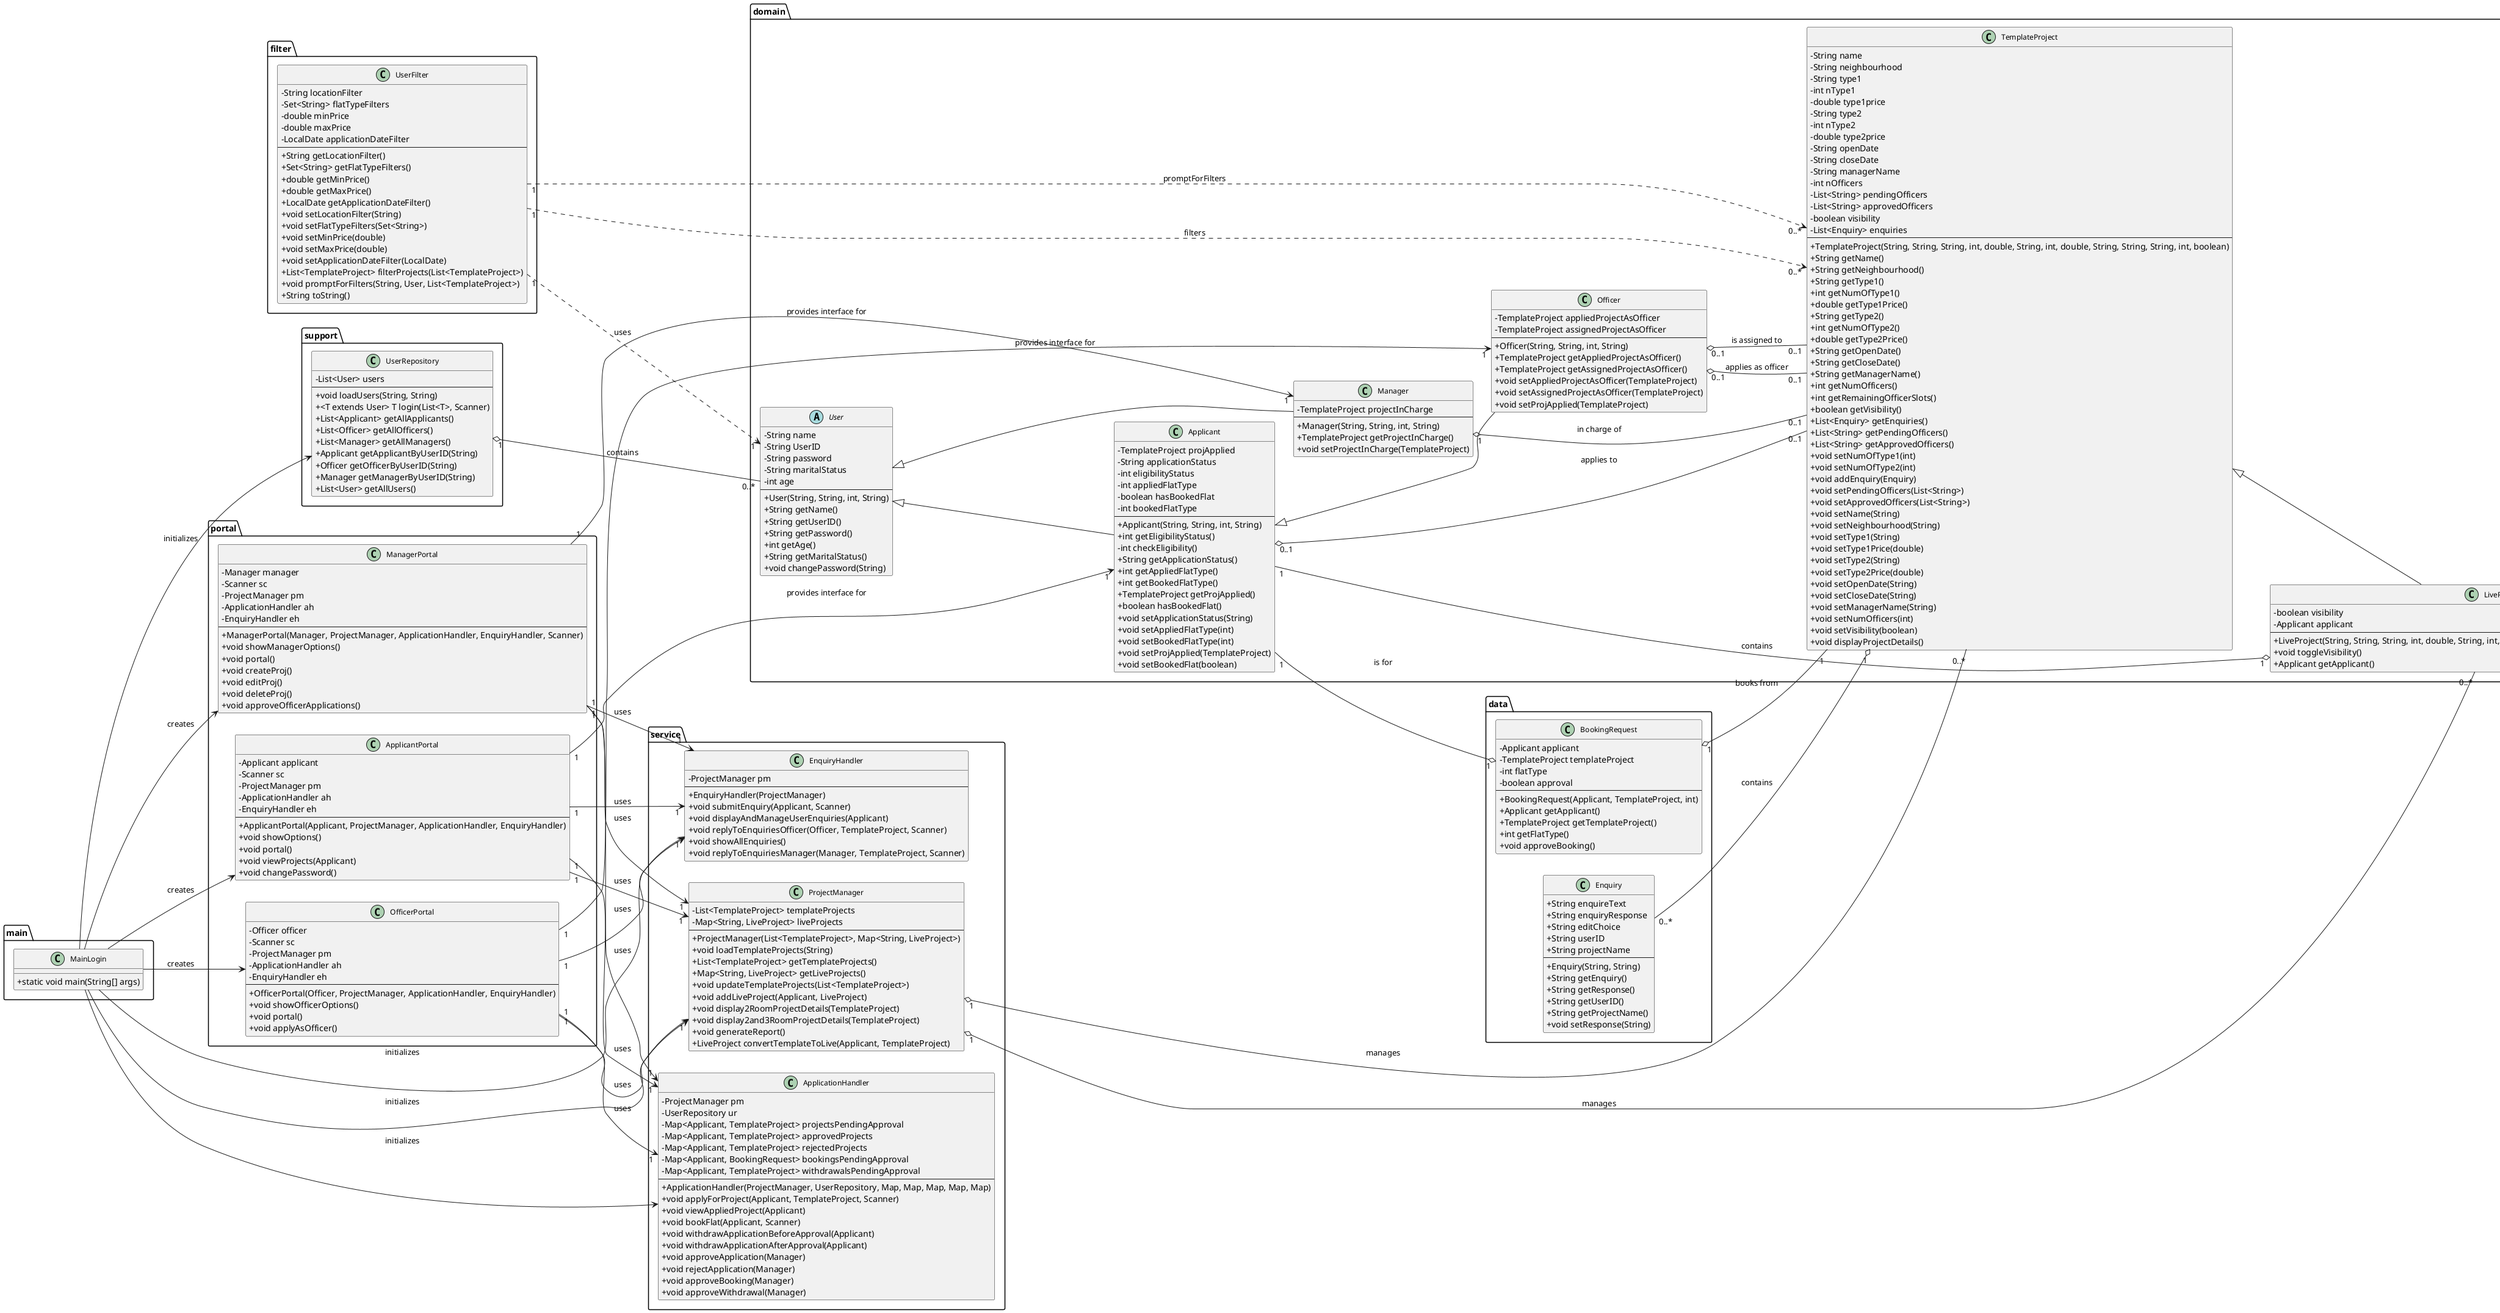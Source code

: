 @startuml
left to right direction
skinparam classAttributeIconSize 0
skinparam classFontSize 12
skinparam packageTitleFontSize 16

' === FILTER PACKAGE ===
package "filter" {
    class UserFilter {
        - String locationFilter
        - Set<String> flatTypeFilters
        - double minPrice
        - double maxPrice
        - LocalDate applicationDateFilter
        --
        + String getLocationFilter()
        + Set<String> getFlatTypeFilters()
        + double getMinPrice()
        + double getMaxPrice()
        + LocalDate getApplicationDateFilter()
        + void setLocationFilter(String)
        + void setFlatTypeFilters(Set<String>)
        + void setMinPrice(double)
        + void setMaxPrice(double)
        + void setApplicationDateFilter(LocalDate)
        + List<TemplateProject> filterProjects(List<TemplateProject>)
        + void promptForFilters(String, User, List<TemplateProject>)
        + String toString()
    }
}

' === SUPPORT PACKAGE ===
package "support" {
    class UserRepository {
        - List<User> users
        --
        + void loadUsers(String, String)
        + <T extends User> T login(List<T>, Scanner)
        + List<Applicant> getAllApplicants()
        + List<Officer> getAllOfficers()
        + List<Manager> getAllManagers()
        + Applicant getApplicantByUserID(String)
        + Officer getOfficerByUserID(String)
        + Manager getManagerByUserID(String)
        + List<User> getAllUsers()
    }
}

' === DATA PACKAGE ===
package "data" {
    class Enquiry {
        + String enquireText
        + String enquiryResponse
        + String editChoice
        + String userID
        + String projectName
        --
        + Enquiry(String, String)
        + String getEnquiry()
        + String getResponse()
        + String getUserID()
        + String getProjectName()
        + void setResponse(String)
    }
    class BookingRequest {
        - Applicant applicant
        - TemplateProject templateProject
        - int flatType
        - boolean approval
        --
        + BookingRequest(Applicant, TemplateProject, int)
        + Applicant getApplicant()
        + TemplateProject getTemplateProject()
        + int getFlatType()
        + void approveBooking()
    }
}

' === DOMAIN PACKAGE ===
package "domain" {
    abstract class User {
        - String name
        - String UserID
        - String password
        - String maritalStatus
        - int age
        --
        + User(String, String, int, String)
        + String getName()
        + String getUserID()
        + String getPassword()
        + int getAge()
        + String getMaritalStatus()
        + void changePassword(String)
    }
    class Applicant {
        - TemplateProject projApplied
        - String applicationStatus
        - int eligibilityStatus
        - int appliedFlatType
        - boolean hasBookedFlat
        - int bookedFlatType
        --
        + Applicant(String, String, int, String)
        + int getEligibilityStatus()
        - int checkEligibility()
        + String getApplicationStatus()
        + int getAppliedFlatType()
        + int getBookedFlatType()
        + TemplateProject getProjApplied()
        + boolean hasBookedFlat()
        + void setApplicationStatus(String)
        + void setAppliedFlatType(int)
        + void setBookedFlatType(int)
        + void setProjApplied(TemplateProject)
        + void setBookedFlat(boolean)
    }
    class Officer {
        - TemplateProject appliedProjectAsOfficer
        - TemplateProject assignedProjectAsOfficer
        --
        + Officer(String, String, int, String)
        + TemplateProject getAppliedProjectAsOfficer()
        + TemplateProject getAssignedProjectAsOfficer()
        + void setAppliedProjectAsOfficer(TemplateProject)
        + void setAssignedProjectAsOfficer(TemplateProject)
        + void setProjApplied(TemplateProject)
    }
    class Manager {
        - TemplateProject projectInCharge
        --
        + Manager(String, String, int, String)
        + TemplateProject getProjectInCharge()
        + void setProjectInCharge(TemplateProject)
    }
    class TemplateProject {
        - String name
        - String neighbourhood
        - String type1
        - int nType1
        - double type1price
        - String type2
        - int nType2
        - double type2price
        - String openDate
        - String closeDate
        - String managerName
        - int nOfficers
        - List<String> pendingOfficers
        - List<String> approvedOfficers
        - boolean visibility
        - List<Enquiry> enquiries
        --
        + TemplateProject(String, String, String, int, double, String, int, double, String, String, String, int, boolean)
        + String getName()
        + String getNeighbourhood()
        + String getType1()
        + int getNumOfType1()
        + double getType1Price()
        + String getType2()
        + int getNumOfType2()
        + double getType2Price()
        + String getOpenDate()
        + String getCloseDate()
        + String getManagerName()
        + int getNumOfficers()
        + int getRemainingOfficerSlots()
        + boolean getVisibility()
        + List<Enquiry> getEnquiries()
        + List<String> getPendingOfficers()
        + List<String> getApprovedOfficers()
        + void setNumOfType1(int)
        + void setNumOfType2(int)
        + void addEnquiry(Enquiry)
        + void setPendingOfficers(List<String>)
        + void setApprovedOfficers(List<String>)
        + void setName(String)
        + void setNeighbourhood(String)
        + void setType1(String)
        + void setType1Price(double)
        + void setType2(String)
        + void setType2Price(double)
        + void setOpenDate(String)
        + void setCloseDate(String)
        + void setManagerName(String)
        + void setNumOfficers(int)
        + void setVisibility(boolean)
        + void displayProjectDetails()
    }
    class LiveProject {
        - boolean visibility
        - Applicant applicant
        --
        + LiveProject(String, String, String, int, double, String, int, double, String, String, String, int, boolean, Applicant)
        + void toggleVisibility()
        + Applicant getApplicant()
    }

    User <|-- Applicant
    Applicant <|-- Officer
    User <|-- Manager
    TemplateProject <|-- LiveProject
}

' === PORTAL PACKAGE ===
package "portal" {
    class ApplicantPortal {
        - Applicant applicant
        - Scanner sc
        - ProjectManager pm
        - ApplicationHandler ah
        - EnquiryHandler eh
        --
        + ApplicantPortal(Applicant, ProjectManager, ApplicationHandler, EnquiryHandler)
        + void showOptions()
        + void portal()
        + void viewProjects(Applicant)
        + void changePassword()
    }
    class OfficerPortal {
        - Officer officer
        - Scanner sc
        - ProjectManager pm
        - ApplicationHandler ah
        - EnquiryHandler eh
        --
        + OfficerPortal(Officer, ProjectManager, ApplicationHandler, EnquiryHandler)
        + void showOfficerOptions()
        + void portal()
        + void applyAsOfficer()
    }
    class ManagerPortal {
        - Manager manager
        - Scanner sc
        - ProjectManager pm
        - ApplicationHandler ah
        - EnquiryHandler eh
        --
        + ManagerPortal(Manager, ProjectManager, ApplicationHandler, EnquiryHandler, Scanner)
        + void showManagerOptions()
        + void portal()
        + void createProj()
        + void editProj()
        + void deleteProj()
        + void approveOfficerApplications()
    }
}

' === SERVICE PACKAGE ===
package "service" {
    class ApplicationHandler {
        - ProjectManager pm
        - UserRepository ur
        - Map<Applicant, TemplateProject> projectsPendingApproval
        - Map<Applicant, TemplateProject> approvedProjects
        - Map<Applicant, TemplateProject> rejectedProjects
        - Map<Applicant, BookingRequest> bookingsPendingApproval
        - Map<Applicant, TemplateProject> withdrawalsPendingApproval
        --
        + ApplicationHandler(ProjectManager, UserRepository, Map, Map, Map, Map, Map)
        + void applyForProject(Applicant, TemplateProject, Scanner)
        + void viewAppliedProject(Applicant)
        + void bookFlat(Applicant, Scanner)
        + void withdrawApplicationBeforeApproval(Applicant)
        + void withdrawApplicationAfterApproval(Applicant)
        + void approveApplication(Manager)
        + void rejectApplication(Manager)
        + void approveBooking(Manager)
        + void approveWithdrawal(Manager)
    }
    class EnquiryHandler {
        - ProjectManager pm
        --
        + EnquiryHandler(ProjectManager)
        + void submitEnquiry(Applicant, Scanner)
        + void displayAndManageUserEnquiries(Applicant)
        + void replyToEnquiriesOfficer(Officer, TemplateProject, Scanner)
        + void showAllEnquiries()
        + void replyToEnquiriesManager(Manager, TemplateProject, Scanner)
    }
    class ProjectManager {
        - List<TemplateProject> templateProjects
        - Map<String, LiveProject> liveProjects
        --
        + ProjectManager(List<TemplateProject>, Map<String, LiveProject>)
        + void loadTemplateProjects(String)
        + List<TemplateProject> getTemplateProjects()
        + Map<String, LiveProject> getLiveProjects()
        + void updateTemplateProjects(List<TemplateProject>)
        + void addLiveProject(Applicant, LiveProject)
        + void display2RoomProjectDetails(TemplateProject)
        + void display2and3RoomProjectDetails(TemplateProject)
        + void generateReport()
        + LiveProject convertTemplateToLive(Applicant, TemplateProject)
    }
}

' === MAIN PACKAGE ===
package "main" {
    class MainLogin {
        + static void main(String[] args)
    }
}

' --- ASSOCIATIONS AND MULTIPLICITIES ---

support.UserRepository "1" o-- "0..*" domain.User : contains
domain.Applicant "0..1" o-- "0..1" domain.TemplateProject : applies to
domain.Officer "0..1" o-- "0..1" domain.TemplateProject : applies as officer
domain.Officer "0..1" o-- "0..1" domain.TemplateProject : is assigned to
domain.Manager "1" o-- "0..1" domain.TemplateProject : in charge of
domain.TemplateProject "1" o-- "0..*" data.Enquiry : contains
data.BookingRequest "1" o-- "1" domain.Applicant : is for
data.BookingRequest "1" o-- "1" domain.TemplateProject : books from
domain.LiveProject "1" o-- "1" domain.Applicant : contains
service.ProjectManager "1" o-- "0..*" domain.TemplateProject : manages
service.ProjectManager "1" o-- "0..*" domain.LiveProject : manages

filter.UserFilter "1" ..> "0..*" domain.TemplateProject : filters
filter.UserFilter "1" ..> "1" domain.User : uses
filter.UserFilter "1" ..> "0..*" domain.TemplateProject : promptForFilters

portal.ApplicantPortal "1" --> "1" domain.Applicant : provides interface for
portal.ApplicantPortal "1" --> "1" service.ProjectManager : uses
portal.ApplicantPortal "1" --> "1" service.ApplicationHandler : uses
portal.ApplicantPortal "1" --> "1" service.EnquiryHandler : uses
portal.OfficerPortal "1" --> "1" domain.Officer : provides interface for
portal.OfficerPortal "1" --> "1" service.ProjectManager : uses
portal.OfficerPortal "1" --> "1" service.ApplicationHandler : uses
portal.OfficerPortal "1" --> "1" service.EnquiryHandler : uses
portal.ManagerPortal "1" --> "1" domain.Manager : provides interface for
portal.ManagerPortal "1" --> "1" service.ProjectManager : uses
portal.ManagerPortal "1" --> "1" service.ApplicationHandler : uses
portal.ManagerPortal "1" --> "1" service.EnquiryHandler : uses

main.MainLogin --> support.UserRepository : initializes
main.MainLogin --> service.ProjectManager : initializes
main.MainLogin --> service.ApplicationHandler : initializes
main.MainLogin --> service.EnquiryHandler : initializes
main.MainLogin --> portal.ApplicantPortal : creates
main.MainLogin --> portal.OfficerPortal : creates
main.MainLogin --> portal.ManagerPortal : creates

@enduml
